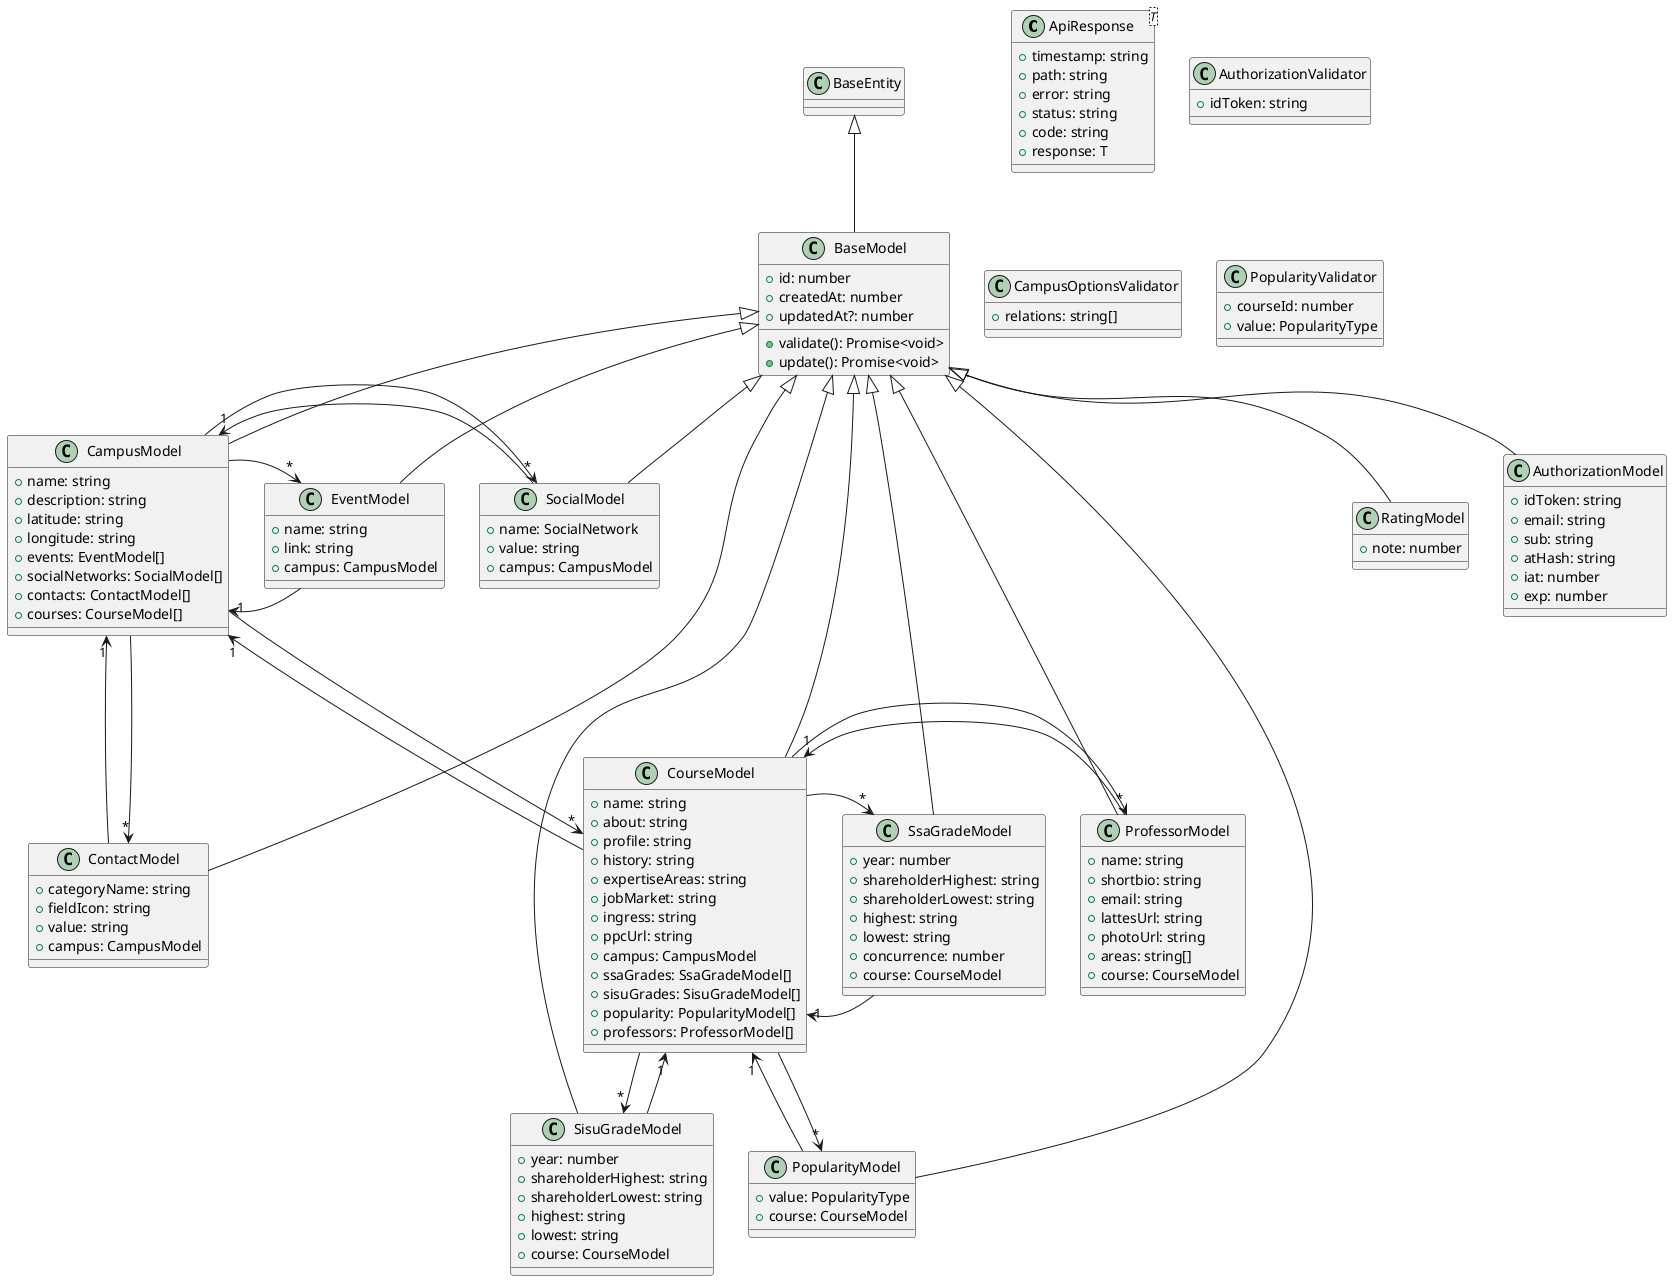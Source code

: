 @startuml "Class Diagram"

class ApiResponse<T> {
  +timestamp: string
  +path: string
  +error: string
  +status: string
  +code: string
  +response: T
}

class AuthorizationValidator {
  +idToken: string
}

class CampusOptionsValidator {
  +relations: string[]
}

class PopularityValidator {
  +courseId: number
  +value: PopularityType
}

class BaseModel extends BaseEntity {
  +id: number
  +createdAt: number
  +updatedAt?: number
  +validate(): Promise<void>
  +update(): Promise<void>
}

class EventModel extends BaseModel {
  +name: string
  +link: string
  +campus: CampusModel
}

class SocialModel extends BaseModel {
  +name: SocialNetwork
  +value: string
  +campus: CampusModel
}

class SsaGradeModel extends BaseModel {
  +year: number
  +shareholderHighest: string
  +shareholderLowest: string
  +highest: string
  +lowest: string
  +concurrence: number
  +course: CourseModel
}

class ProfessorModel extends BaseModel {
  +name: string
  +shortbio: string
  +email: string
  +lattesUrl: string
  +photoUrl: string
  +areas: string[]
  +course: CourseModel
}

class SisuGradeModel extends BaseModel {
  +year: number
  +shareholderHighest: string
  +shareholderLowest: string
  +highest: string
  +lowest: string
  +course: CourseModel
}

class PopularityModel extends BaseModel {
  +value: PopularityType
  +course: CourseModel
}

class CourseModel extends BaseModel {
  +name: string
  +about: string
  +profile: string
  +history: string
  +expertiseAreas: string
  +jobMarket: string
  +ingress: string
  +ppcUrl: string
  +campus: CampusModel
  +ssaGrades: SsaGradeModel[]
  +sisuGrades: SisuGradeModel[]
  +popularity: PopularityModel[]
  +professors: ProfessorModel[]
}

class ContactModel extends BaseModel {
  +categoryName: string
  +fieldIcon: string
  +value: string
  +campus: CampusModel
}

class CampusModel extends BaseModel {
  +name: string
  +description: string
  +latitude: string
  +longitude: string
  +events: EventModel[]
  +socialNetworks: SocialModel[]
  +contacts: ContactModel[]
  +courses: CourseModel[]
}

class RatingModel extends BaseModel {
  +note: number
}

class AuthorizationModel extends BaseModel {
  +idToken: string
  +email: string
  +sub: string
  +atHash: string
  +iat: number
  +exp: number
}

EventModel -right-> "1" CampusModel
SocialModel -right-> "1" CampusModel
SsaGradeModel -left-> "1" CourseModel
ProfessorModel --> "1" CourseModel
SisuGradeModel --> "1" CourseModel
PopularityModel -up-> "1" CourseModel
CourseModel -up-> "1" CampusModel
CourseModel -left-> "*" SsaGradeModel
CourseModel -down-> "*" SisuGradeModel
CourseModel -down-> "*" PopularityModel
CourseModel -right-> "*" ProfessorModel
ContactModel -up-> "1" CampusModel
CampusModel ---> "*" EventModel
CampusModel ---> "*" SocialModel
CampusModel ---> "*" ContactModel
CampusModel ---> "*" CourseModel

@enduml